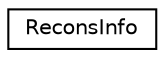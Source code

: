 digraph "Graphical Class Hierarchy"
{
  edge [fontname="Helvetica",fontsize="10",labelfontname="Helvetica",labelfontsize="10"];
  node [fontname="Helvetica",fontsize="10",shape=record];
  rankdir="LR";
  Node0 [label="ReconsInfo",height=0.2,width=0.4,color="black", fillcolor="white", style="filled",URL="$structReconsInfo.html"];
}
